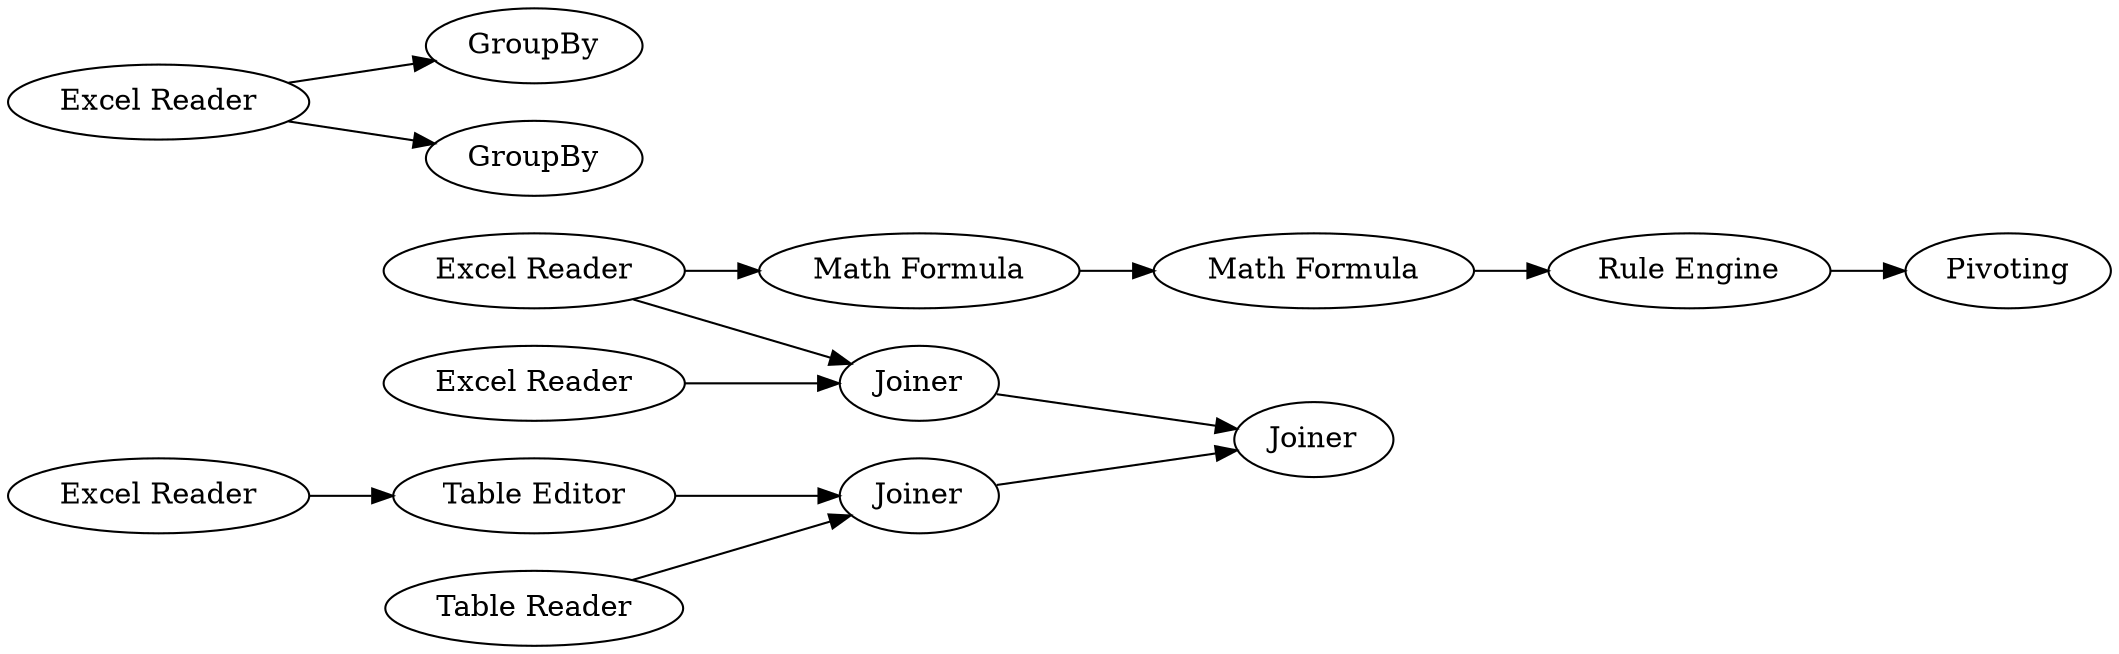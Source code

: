 digraph {
	20 -> 21
	2 -> 26
	1 -> 20
	37 -> 36
	43 -> 42
	1 -> 42
	44 -> 23
	42 -> 36
	21 -> 22
	2 -> 25
	23 -> 37
	33 -> 37
	22 -> 28
	20 [label="Math Formula"]
	43 [label="Excel Reader"]
	1 [label="Excel Reader"]
	42 [label=Joiner]
	44 [label="Excel Reader"]
	22 [label="Rule Engine"]
	28 [label=Pivoting]
	36 [label=Joiner]
	23 [label="Table Editor"]
	21 [label="Math Formula"]
	26 [label=GroupBy]
	25 [label=GroupBy]
	33 [label="Table Reader"]
	2 [label="Excel Reader"]
	37 [label=Joiner]
	rankdir=LR
}

